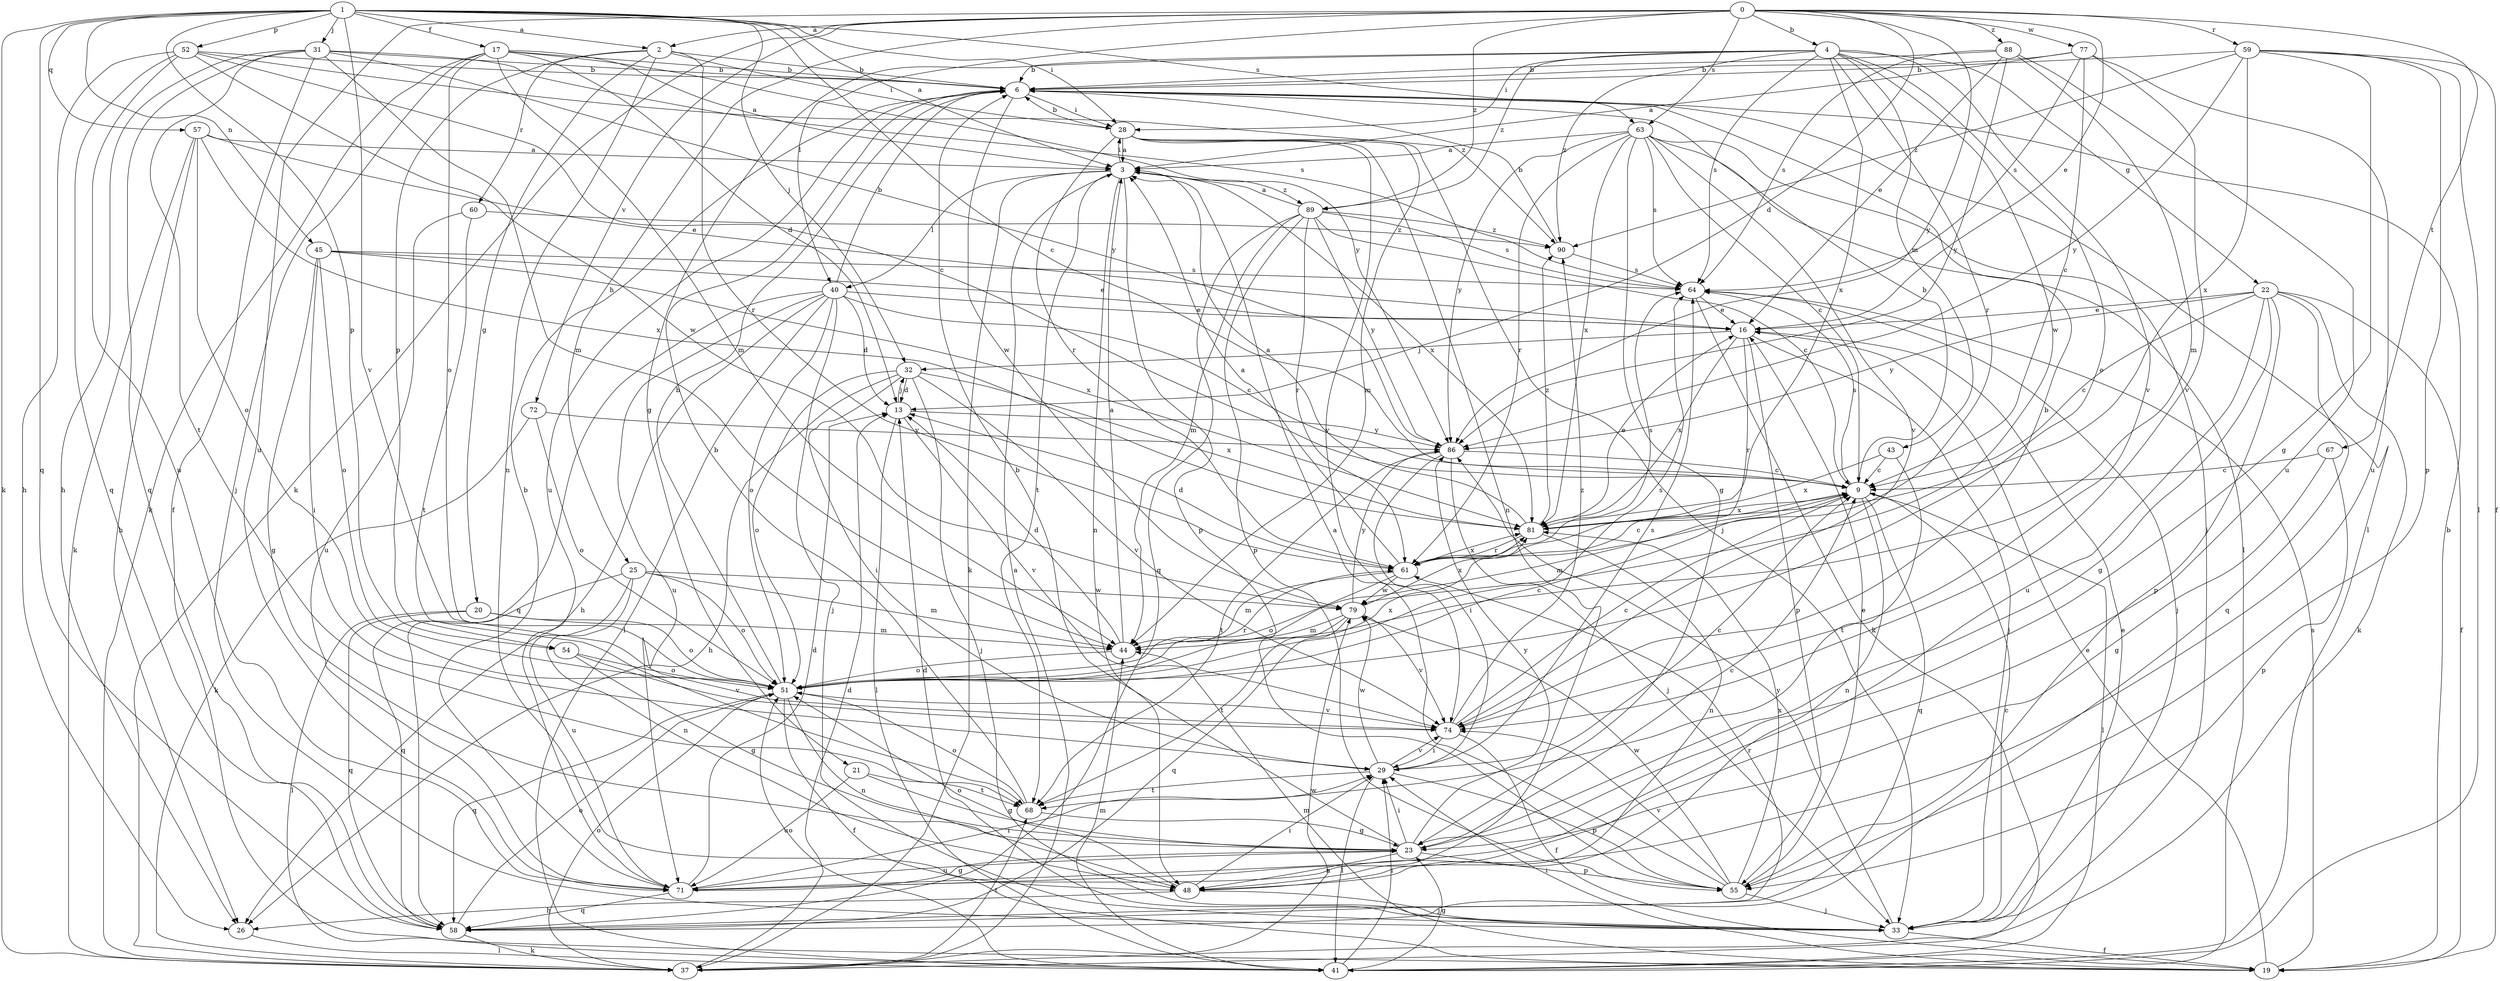 strict digraph  {
0;
1;
2;
3;
4;
6;
9;
13;
16;
17;
19;
20;
21;
22;
23;
25;
26;
28;
29;
31;
32;
33;
37;
40;
41;
43;
44;
45;
48;
51;
52;
54;
55;
57;
58;
59;
60;
61;
63;
64;
67;
68;
71;
72;
74;
77;
79;
81;
86;
88;
89;
90;
0 -> 2  [label=a];
0 -> 4  [label=b];
0 -> 13  [label=d];
0 -> 16  [label=e];
0 -> 25  [label=h];
0 -> 37  [label=k];
0 -> 40  [label=l];
0 -> 59  [label=r];
0 -> 63  [label=s];
0 -> 67  [label=t];
0 -> 71  [label=u];
0 -> 72  [label=v];
0 -> 77  [label=w];
0 -> 86  [label=y];
0 -> 88  [label=z];
0 -> 89  [label=z];
1 -> 2  [label=a];
1 -> 3  [label=a];
1 -> 9  [label=c];
1 -> 17  [label=f];
1 -> 28  [label=i];
1 -> 31  [label=j];
1 -> 32  [label=j];
1 -> 37  [label=k];
1 -> 45  [label=n];
1 -> 52  [label=p];
1 -> 54  [label=p];
1 -> 57  [label=q];
1 -> 58  [label=q];
1 -> 63  [label=s];
1 -> 74  [label=v];
2 -> 6  [label=b];
2 -> 20  [label=g];
2 -> 28  [label=i];
2 -> 48  [label=n];
2 -> 54  [label=p];
2 -> 60  [label=r];
2 -> 61  [label=r];
3 -> 28  [label=i];
3 -> 37  [label=k];
3 -> 40  [label=l];
3 -> 48  [label=n];
3 -> 55  [label=p];
3 -> 68  [label=t];
3 -> 81  [label=x];
3 -> 89  [label=z];
4 -> 6  [label=b];
4 -> 21  [label=g];
4 -> 22  [label=g];
4 -> 28  [label=i];
4 -> 43  [label=m];
4 -> 51  [label=o];
4 -> 61  [label=r];
4 -> 64  [label=s];
4 -> 74  [label=v];
4 -> 79  [label=w];
4 -> 81  [label=x];
4 -> 89  [label=z];
4 -> 90  [label=z];
6 -> 28  [label=i];
6 -> 41  [label=l];
6 -> 71  [label=u];
6 -> 79  [label=w];
9 -> 6  [label=b];
9 -> 41  [label=l];
9 -> 44  [label=m];
9 -> 48  [label=n];
9 -> 58  [label=q];
9 -> 64  [label=s];
9 -> 81  [label=x];
13 -> 32  [label=j];
13 -> 41  [label=l];
13 -> 74  [label=v];
13 -> 86  [label=y];
16 -> 32  [label=j];
16 -> 33  [label=j];
16 -> 55  [label=p];
16 -> 61  [label=r];
16 -> 81  [label=x];
17 -> 3  [label=a];
17 -> 6  [label=b];
17 -> 13  [label=d];
17 -> 33  [label=j];
17 -> 37  [label=k];
17 -> 44  [label=m];
17 -> 51  [label=o];
17 -> 86  [label=y];
19 -> 6  [label=b];
19 -> 16  [label=e];
19 -> 29  [label=i];
19 -> 44  [label=m];
19 -> 64  [label=s];
20 -> 41  [label=l];
20 -> 44  [label=m];
20 -> 51  [label=o];
20 -> 58  [label=q];
21 -> 23  [label=g];
21 -> 68  [label=t];
21 -> 71  [label=u];
22 -> 9  [label=c];
22 -> 16  [label=e];
22 -> 19  [label=f];
22 -> 23  [label=g];
22 -> 37  [label=k];
22 -> 55  [label=p];
22 -> 58  [label=q];
22 -> 71  [label=u];
22 -> 86  [label=y];
23 -> 6  [label=b];
23 -> 9  [label=c];
23 -> 29  [label=i];
23 -> 48  [label=n];
23 -> 55  [label=p];
23 -> 71  [label=u];
23 -> 86  [label=y];
25 -> 44  [label=m];
25 -> 48  [label=n];
25 -> 51  [label=o];
25 -> 58  [label=q];
25 -> 71  [label=u];
25 -> 79  [label=w];
26 -> 41  [label=l];
28 -> 3  [label=a];
28 -> 6  [label=b];
28 -> 33  [label=j];
28 -> 44  [label=m];
28 -> 48  [label=n];
28 -> 61  [label=r];
28 -> 74  [label=v];
29 -> 9  [label=c];
29 -> 41  [label=l];
29 -> 55  [label=p];
29 -> 64  [label=s];
29 -> 68  [label=t];
29 -> 74  [label=v];
29 -> 79  [label=w];
31 -> 6  [label=b];
31 -> 19  [label=f];
31 -> 26  [label=h];
31 -> 44  [label=m];
31 -> 58  [label=q];
31 -> 64  [label=s];
31 -> 68  [label=t];
31 -> 86  [label=y];
32 -> 13  [label=d];
32 -> 26  [label=h];
32 -> 29  [label=i];
32 -> 33  [label=j];
32 -> 51  [label=o];
32 -> 74  [label=v];
32 -> 81  [label=x];
33 -> 9  [label=c];
33 -> 13  [label=d];
33 -> 16  [label=e];
33 -> 19  [label=f];
33 -> 86  [label=y];
37 -> 3  [label=a];
37 -> 13  [label=d];
37 -> 51  [label=o];
37 -> 68  [label=t];
37 -> 79  [label=w];
40 -> 6  [label=b];
40 -> 9  [label=c];
40 -> 13  [label=d];
40 -> 16  [label=e];
40 -> 26  [label=h];
40 -> 33  [label=j];
40 -> 41  [label=l];
40 -> 51  [label=o];
40 -> 58  [label=q];
40 -> 71  [label=u];
41 -> 23  [label=g];
41 -> 29  [label=i];
41 -> 44  [label=m];
41 -> 51  [label=o];
43 -> 9  [label=c];
43 -> 68  [label=t];
43 -> 81  [label=x];
44 -> 3  [label=a];
44 -> 13  [label=d];
44 -> 51  [label=o];
45 -> 16  [label=e];
45 -> 23  [label=g];
45 -> 29  [label=i];
45 -> 51  [label=o];
45 -> 64  [label=s];
45 -> 81  [label=x];
48 -> 26  [label=h];
48 -> 29  [label=i];
48 -> 33  [label=j];
48 -> 51  [label=o];
51 -> 6  [label=b];
51 -> 9  [label=c];
51 -> 19  [label=f];
51 -> 48  [label=n];
51 -> 58  [label=q];
51 -> 61  [label=r];
51 -> 64  [label=s];
51 -> 74  [label=v];
51 -> 81  [label=x];
52 -> 6  [label=b];
52 -> 9  [label=c];
52 -> 26  [label=h];
52 -> 58  [label=q];
52 -> 71  [label=u];
52 -> 79  [label=w];
52 -> 90  [label=z];
54 -> 23  [label=g];
54 -> 51  [label=o];
54 -> 74  [label=v];
55 -> 3  [label=a];
55 -> 16  [label=e];
55 -> 33  [label=j];
55 -> 74  [label=v];
55 -> 79  [label=w];
55 -> 81  [label=x];
57 -> 3  [label=a];
57 -> 16  [label=e];
57 -> 26  [label=h];
57 -> 37  [label=k];
57 -> 51  [label=o];
57 -> 81  [label=x];
58 -> 37  [label=k];
58 -> 51  [label=o];
58 -> 61  [label=r];
59 -> 6  [label=b];
59 -> 19  [label=f];
59 -> 23  [label=g];
59 -> 41  [label=l];
59 -> 55  [label=p];
59 -> 81  [label=x];
59 -> 86  [label=y];
59 -> 90  [label=z];
60 -> 68  [label=t];
60 -> 71  [label=u];
60 -> 90  [label=z];
61 -> 3  [label=a];
61 -> 9  [label=c];
61 -> 13  [label=d];
61 -> 44  [label=m];
61 -> 51  [label=o];
61 -> 64  [label=s];
61 -> 79  [label=w];
61 -> 81  [label=x];
63 -> 3  [label=a];
63 -> 9  [label=c];
63 -> 23  [label=g];
63 -> 33  [label=j];
63 -> 41  [label=l];
63 -> 61  [label=r];
63 -> 64  [label=s];
63 -> 74  [label=v];
63 -> 81  [label=x];
63 -> 86  [label=y];
64 -> 16  [label=e];
64 -> 33  [label=j];
64 -> 37  [label=k];
67 -> 9  [label=c];
67 -> 23  [label=g];
67 -> 55  [label=p];
68 -> 6  [label=b];
68 -> 23  [label=g];
68 -> 51  [label=o];
71 -> 6  [label=b];
71 -> 13  [label=d];
71 -> 23  [label=g];
71 -> 29  [label=i];
71 -> 58  [label=q];
72 -> 37  [label=k];
72 -> 51  [label=o];
72 -> 86  [label=y];
74 -> 6  [label=b];
74 -> 9  [label=c];
74 -> 19  [label=f];
74 -> 29  [label=i];
74 -> 90  [label=z];
77 -> 3  [label=a];
77 -> 6  [label=b];
77 -> 9  [label=c];
77 -> 64  [label=s];
77 -> 71  [label=u];
77 -> 74  [label=v];
79 -> 44  [label=m];
79 -> 58  [label=q];
79 -> 68  [label=t];
79 -> 74  [label=v];
79 -> 81  [label=x];
79 -> 86  [label=y];
81 -> 3  [label=a];
81 -> 16  [label=e];
81 -> 48  [label=n];
81 -> 61  [label=r];
81 -> 90  [label=z];
86 -> 9  [label=c];
86 -> 29  [label=i];
86 -> 33  [label=j];
86 -> 68  [label=t];
88 -> 6  [label=b];
88 -> 16  [label=e];
88 -> 44  [label=m];
88 -> 64  [label=s];
88 -> 71  [label=u];
88 -> 86  [label=y];
89 -> 3  [label=a];
89 -> 9  [label=c];
89 -> 44  [label=m];
89 -> 55  [label=p];
89 -> 58  [label=q];
89 -> 61  [label=r];
89 -> 64  [label=s];
89 -> 86  [label=y];
89 -> 90  [label=z];
90 -> 6  [label=b];
90 -> 64  [label=s];
}
